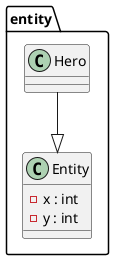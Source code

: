 @startuml

package entity{

    class Entity{
        - x : int
        - y : int
    }

    class Hero{

    }

}

Hero --|> Entity

@enduml